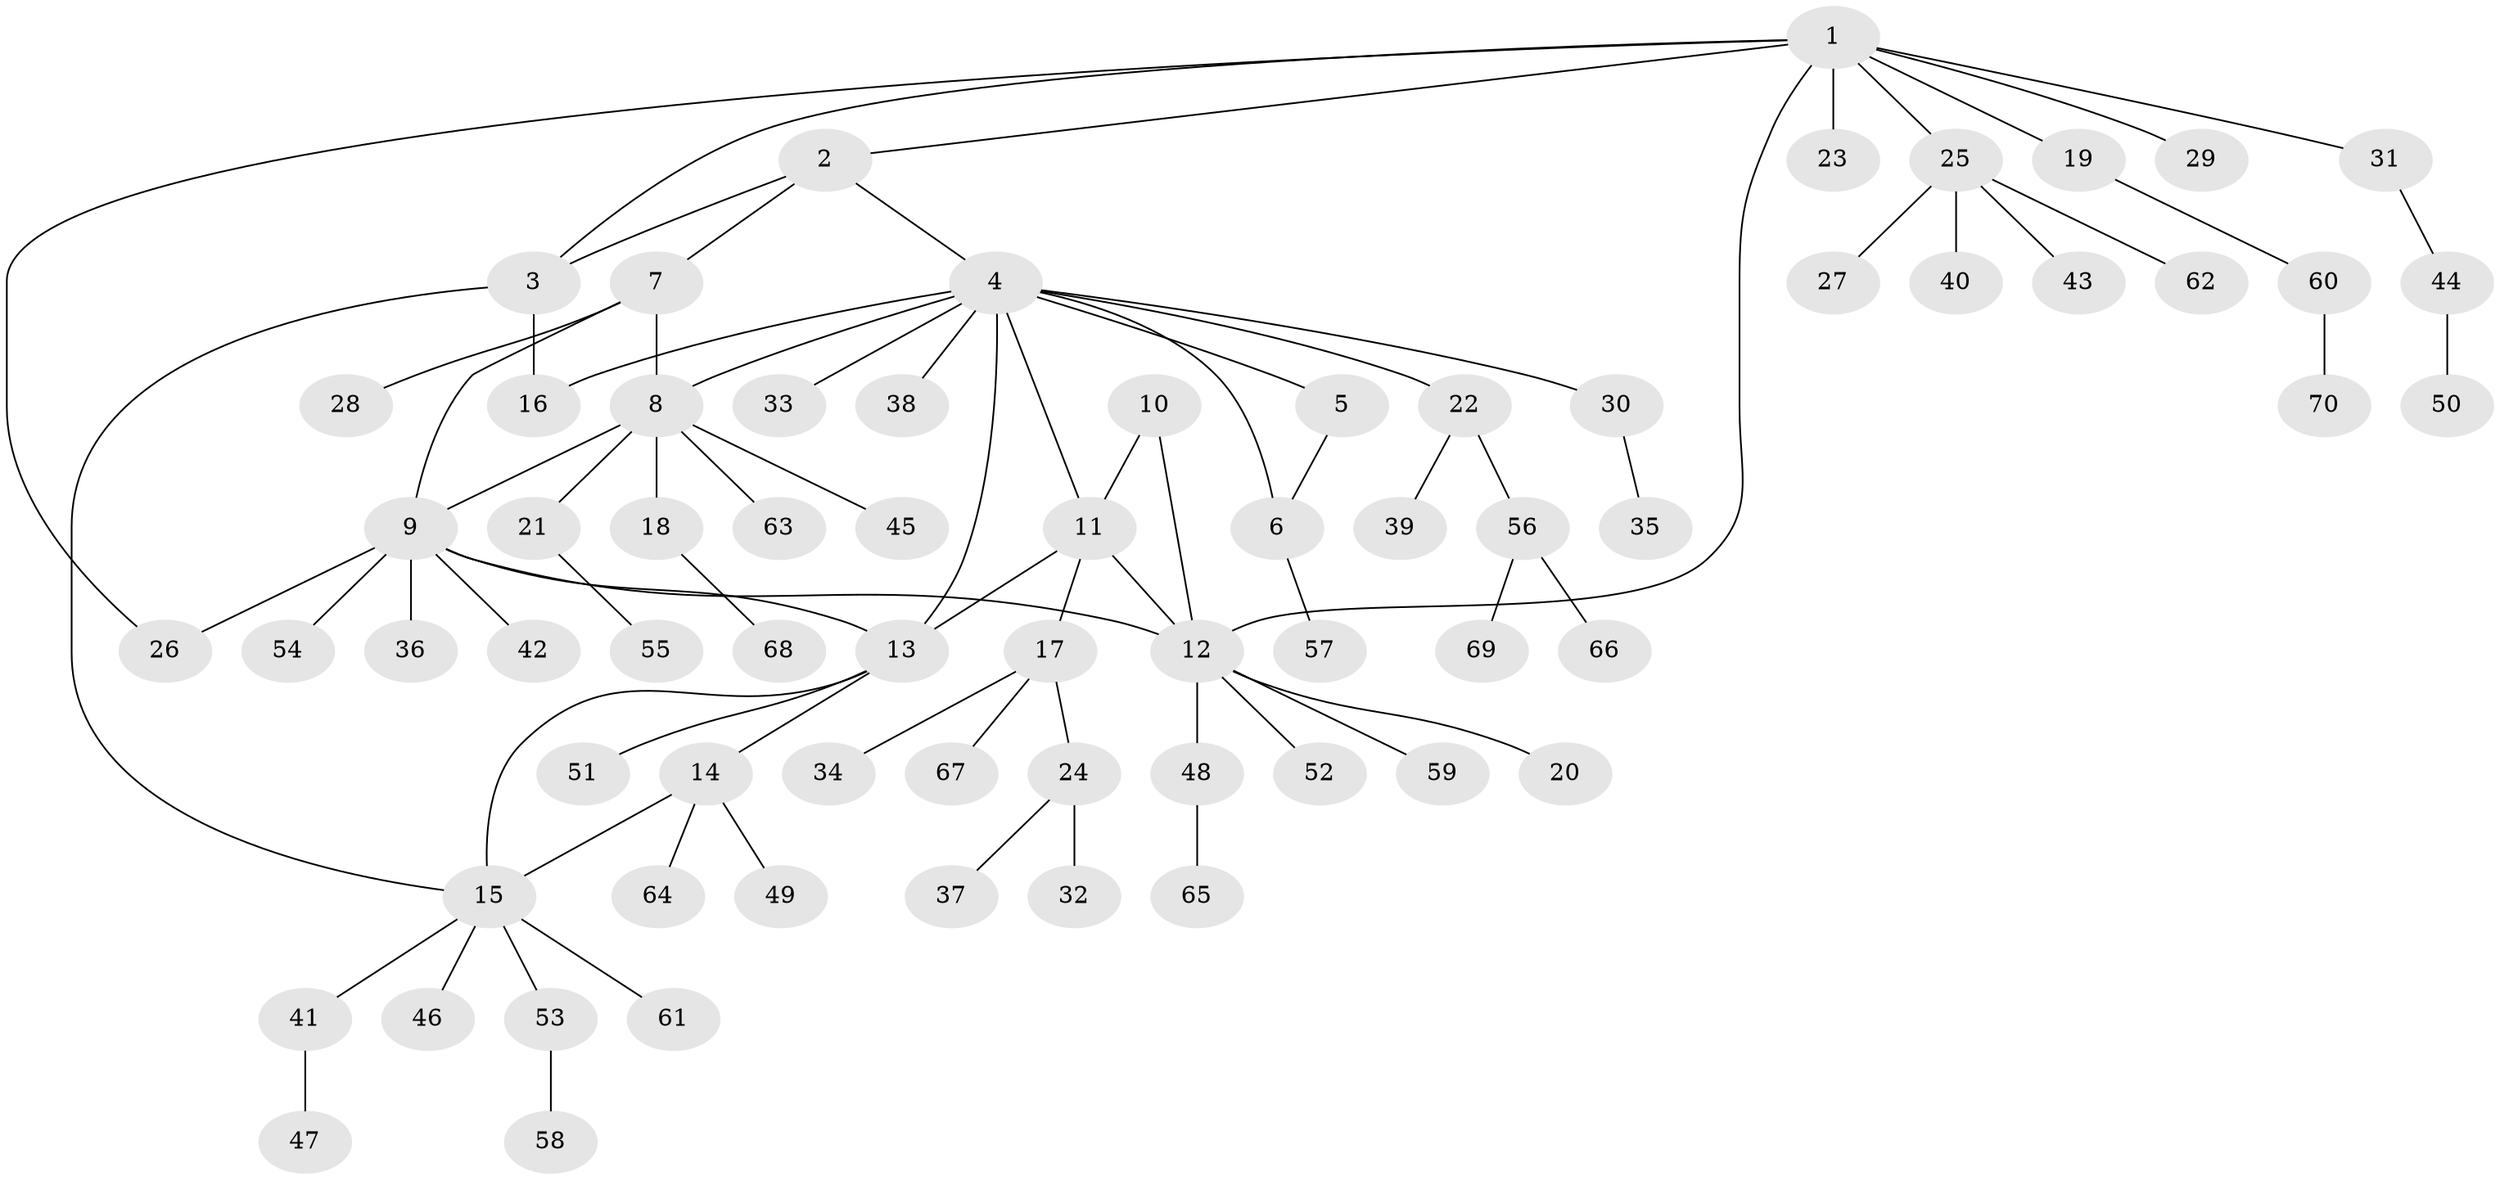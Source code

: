 // coarse degree distribution, {15: 0.019230769230769232, 4: 0.038461538461538464, 9: 0.019230769230769232, 13: 0.019230769230769232, 2: 0.19230769230769232, 3: 0.057692307692307696, 6: 0.038461538461538464, 7: 0.019230769230769232, 1: 0.5961538461538461}
// Generated by graph-tools (version 1.1) at 2025/42/03/06/25 10:42:12]
// undirected, 70 vertices, 82 edges
graph export_dot {
graph [start="1"]
  node [color=gray90,style=filled];
  1;
  2;
  3;
  4;
  5;
  6;
  7;
  8;
  9;
  10;
  11;
  12;
  13;
  14;
  15;
  16;
  17;
  18;
  19;
  20;
  21;
  22;
  23;
  24;
  25;
  26;
  27;
  28;
  29;
  30;
  31;
  32;
  33;
  34;
  35;
  36;
  37;
  38;
  39;
  40;
  41;
  42;
  43;
  44;
  45;
  46;
  47;
  48;
  49;
  50;
  51;
  52;
  53;
  54;
  55;
  56;
  57;
  58;
  59;
  60;
  61;
  62;
  63;
  64;
  65;
  66;
  67;
  68;
  69;
  70;
  1 -- 2;
  1 -- 3;
  1 -- 12;
  1 -- 19;
  1 -- 23;
  1 -- 25;
  1 -- 26;
  1 -- 29;
  1 -- 31;
  2 -- 3;
  2 -- 4;
  2 -- 7;
  3 -- 15;
  3 -- 16;
  4 -- 5;
  4 -- 6;
  4 -- 8;
  4 -- 11;
  4 -- 13;
  4 -- 16;
  4 -- 22;
  4 -- 30;
  4 -- 33;
  4 -- 38;
  5 -- 6;
  6 -- 57;
  7 -- 8;
  7 -- 9;
  7 -- 28;
  8 -- 9;
  8 -- 18;
  8 -- 21;
  8 -- 45;
  8 -- 63;
  9 -- 12;
  9 -- 13;
  9 -- 26;
  9 -- 36;
  9 -- 42;
  9 -- 54;
  10 -- 11;
  10 -- 12;
  11 -- 12;
  11 -- 13;
  11 -- 17;
  12 -- 20;
  12 -- 48;
  12 -- 52;
  12 -- 59;
  13 -- 14;
  13 -- 15;
  13 -- 51;
  14 -- 15;
  14 -- 49;
  14 -- 64;
  15 -- 41;
  15 -- 46;
  15 -- 53;
  15 -- 61;
  17 -- 24;
  17 -- 34;
  17 -- 67;
  18 -- 68;
  19 -- 60;
  21 -- 55;
  22 -- 39;
  22 -- 56;
  24 -- 32;
  24 -- 37;
  25 -- 27;
  25 -- 40;
  25 -- 43;
  25 -- 62;
  30 -- 35;
  31 -- 44;
  41 -- 47;
  44 -- 50;
  48 -- 65;
  53 -- 58;
  56 -- 66;
  56 -- 69;
  60 -- 70;
}
